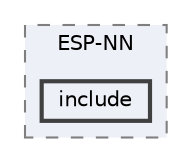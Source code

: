 digraph "Face_Access_inferencing/src/edge-impulse-sdk/porting/espressif/ESP-NN/include"
{
 // LATEX_PDF_SIZE
  bgcolor="transparent";
  edge [fontname=Helvetica,fontsize=10,labelfontname=Helvetica,labelfontsize=10];
  node [fontname=Helvetica,fontsize=10,shape=box,height=0.2,width=0.4];
  compound=true
  subgraph clusterdir_8ca17ce355b2789e54493610795403a3 {
    graph [ bgcolor="#edf0f7", pencolor="grey50", label="ESP-NN", fontname=Helvetica,fontsize=10 style="filled,dashed", URL="dir_8ca17ce355b2789e54493610795403a3.html",tooltip=""]
  dir_3e5f965533dde4132676e75af918251a [label="include", fillcolor="#edf0f7", color="grey25", style="filled,bold", URL="dir_3e5f965533dde4132676e75af918251a.html",tooltip=""];
  }
}
